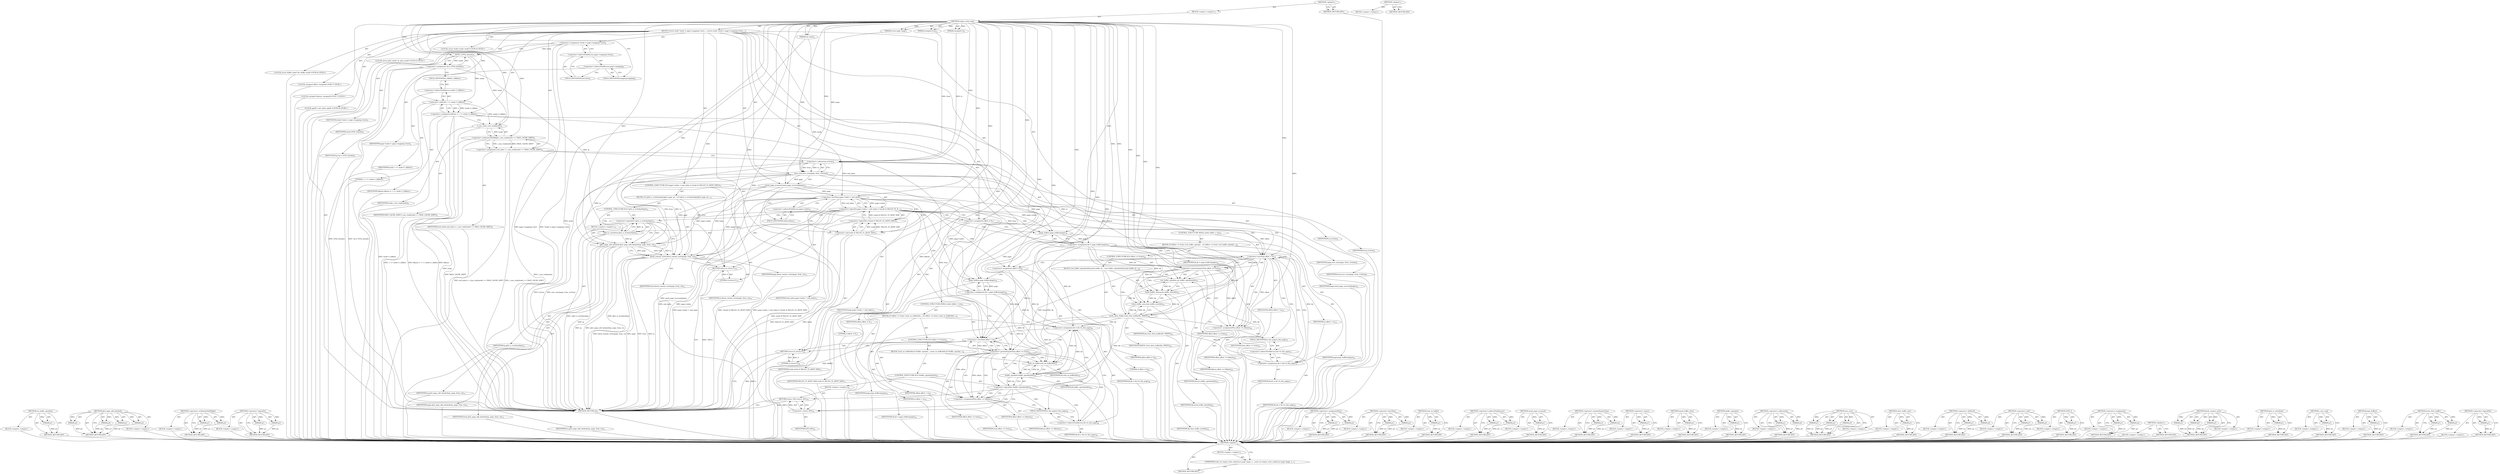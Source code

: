 digraph "&lt;global&gt;" {
vulnerable_268 [label=<(METHOD,set_buffer_uptodate)>];
vulnerable_269 [label=<(PARAM,p1)>];
vulnerable_270 [label=<(BLOCK,&lt;empty&gt;,&lt;empty&gt;)>];
vulnerable_271 [label=<(METHOD_RETURN,ANY)>];
vulnerable_246 [label=<(METHOD,gfs2_page_add_databufs)>];
vulnerable_247 [label=<(PARAM,p1)>];
vulnerable_248 [label=<(PARAM,p2)>];
vulnerable_249 [label=<(PARAM,p3)>];
vulnerable_250 [label=<(PARAM,p4)>];
vulnerable_251 [label=<(BLOCK,&lt;empty&gt;,&lt;empty&gt;)>];
vulnerable_252 [label=<(METHOD_RETURN,ANY)>];
vulnerable_199 [label=<(METHOD,&lt;operator&gt;.arithmeticShiftRight)>];
vulnerable_200 [label=<(PARAM,p1)>];
vulnerable_201 [label=<(PARAM,p2)>];
vulnerable_202 [label=<(BLOCK,&lt;empty&gt;,&lt;empty&gt;)>];
vulnerable_203 [label=<(METHOD_RETURN,ANY)>];
vulnerable_223 [label=<(METHOD,&lt;operator&gt;.logicalOr)>];
vulnerable_224 [label=<(PARAM,p1)>];
vulnerable_225 [label=<(PARAM,p2)>];
vulnerable_226 [label=<(BLOCK,&lt;empty&gt;,&lt;empty&gt;)>];
vulnerable_227 [label=<(METHOD_RETURN,ANY)>];
vulnerable_6 [label=<(METHOD,&lt;global&gt;)<SUB>1</SUB>>];
vulnerable_7 [label=<(BLOCK,&lt;empty&gt;,&lt;empty&gt;)<SUB>1</SUB>>];
vulnerable_8 [label=<(METHOD,empty_write_end)<SUB>1</SUB>>];
vulnerable_9 [label=<(PARAM,struct page *page)<SUB>1</SUB>>];
vulnerable_10 [label=<(PARAM,unsigned from)<SUB>1</SUB>>];
vulnerable_11 [label=<(PARAM,unsigned to)<SUB>2</SUB>>];
vulnerable_12 [label=<(PARAM,int mode)<SUB>2</SUB>>];
vulnerable_13 [label=<(BLOCK,{
	struct inode *inode = page-&gt;mapping-&gt;host;
	...,{
	struct inode *inode = page-&gt;mapping-&gt;host;
	...)<SUB>3</SUB>>];
vulnerable_14 [label="<(LOCAL,struct inode* inode: inode*)<SUB>4</SUB>>"];
vulnerable_15 [label=<(&lt;operator&gt;.assignment,*inode = page-&gt;mapping-&gt;host)<SUB>4</SUB>>];
vulnerable_16 [label=<(IDENTIFIER,inode,*inode = page-&gt;mapping-&gt;host)<SUB>4</SUB>>];
vulnerable_17 [label=<(&lt;operator&gt;.indirectFieldAccess,page-&gt;mapping-&gt;host)<SUB>4</SUB>>];
vulnerable_18 [label=<(&lt;operator&gt;.indirectFieldAccess,page-&gt;mapping)<SUB>4</SUB>>];
vulnerable_19 [label=<(IDENTIFIER,page,*inode = page-&gt;mapping-&gt;host)<SUB>4</SUB>>];
vulnerable_20 [label=<(FIELD_IDENTIFIER,mapping,mapping)<SUB>4</SUB>>];
vulnerable_21 [label=<(FIELD_IDENTIFIER,host,host)<SUB>4</SUB>>];
vulnerable_22 [label="<(LOCAL,struct gfs2_inode* ip: gfs2_inode*)<SUB>5</SUB>>"];
vulnerable_23 [label=<(&lt;operator&gt;.assignment,*ip = GFS2_I(inode))<SUB>5</SUB>>];
vulnerable_24 [label=<(IDENTIFIER,ip,*ip = GFS2_I(inode))<SUB>5</SUB>>];
vulnerable_25 [label=<(GFS2_I,GFS2_I(inode))<SUB>5</SUB>>];
vulnerable_26 [label=<(IDENTIFIER,inode,GFS2_I(inode))<SUB>5</SUB>>];
vulnerable_27 [label="<(LOCAL,struct buffer_head* bh: buffer_head*)<SUB>6</SUB>>"];
vulnerable_28 [label="<(LOCAL,unsigned offset: unsigned)<SUB>7</SUB>>"];
vulnerable_29 [label="<(LOCAL,unsigned blksize: unsigned)<SUB>7</SUB>>"];
vulnerable_30 [label=<(&lt;operator&gt;.assignment,blksize = 1 &lt;&lt; inode-&gt;i_blkbits)<SUB>7</SUB>>];
vulnerable_31 [label=<(IDENTIFIER,blksize,blksize = 1 &lt;&lt; inode-&gt;i_blkbits)<SUB>7</SUB>>];
vulnerable_32 [label=<(&lt;operator&gt;.shiftLeft,1 &lt;&lt; inode-&gt;i_blkbits)<SUB>7</SUB>>];
vulnerable_33 [label=<(LITERAL,1,1 &lt;&lt; inode-&gt;i_blkbits)<SUB>7</SUB>>];
vulnerable_34 [label=<(&lt;operator&gt;.indirectFieldAccess,inode-&gt;i_blkbits)<SUB>7</SUB>>];
vulnerable_35 [label=<(IDENTIFIER,inode,1 &lt;&lt; inode-&gt;i_blkbits)<SUB>7</SUB>>];
vulnerable_36 [label=<(FIELD_IDENTIFIER,i_blkbits,i_blkbits)<SUB>7</SUB>>];
vulnerable_37 [label="<(LOCAL,pgoff_t end_index: pgoff_t)<SUB>8</SUB>>"];
vulnerable_38 [label=<(&lt;operator&gt;.assignment,end_index = i_size_read(inode) &gt;&gt; PAGE_CACHE_SHIFT)<SUB>8</SUB>>];
vulnerable_39 [label=<(IDENTIFIER,end_index,end_index = i_size_read(inode) &gt;&gt; PAGE_CACHE_SHIFT)<SUB>8</SUB>>];
vulnerable_40 [label=<(&lt;operator&gt;.arithmeticShiftRight,i_size_read(inode) &gt;&gt; PAGE_CACHE_SHIFT)<SUB>8</SUB>>];
vulnerable_41 [label=<(i_size_read,i_size_read(inode))<SUB>8</SUB>>];
vulnerable_42 [label=<(IDENTIFIER,inode,i_size_read(inode))<SUB>8</SUB>>];
vulnerable_43 [label=<(IDENTIFIER,PAGE_CACHE_SHIFT,i_size_read(inode) &gt;&gt; PAGE_CACHE_SHIFT)<SUB>8</SUB>>];
vulnerable_44 [label=<(zero_user,zero_user(page, from, to-from))<SUB>9</SUB>>];
vulnerable_45 [label=<(IDENTIFIER,page,zero_user(page, from, to-from))<SUB>9</SUB>>];
vulnerable_46 [label=<(IDENTIFIER,from,zero_user(page, from, to-from))<SUB>9</SUB>>];
vulnerable_47 [label=<(&lt;operator&gt;.subtraction,to-from)<SUB>9</SUB>>];
vulnerable_48 [label=<(IDENTIFIER,to,to-from)<SUB>9</SUB>>];
vulnerable_49 [label=<(IDENTIFIER,from,to-from)<SUB>9</SUB>>];
vulnerable_50 [label=<(mark_page_accessed,mark_page_accessed(page))<SUB>10</SUB>>];
vulnerable_51 [label=<(IDENTIFIER,page,mark_page_accessed(page))<SUB>10</SUB>>];
vulnerable_52 [label=<(CONTROL_STRUCTURE,IF,if (page-&gt;index &lt; end_index || !(mode &amp; FALLOC_FL_KEEP_SIZE)))<SUB>11</SUB>>];
vulnerable_53 [label=<(&lt;operator&gt;.logicalOr,page-&gt;index &lt; end_index || !(mode &amp; FALLOC_FL_K...)<SUB>11</SUB>>];
vulnerable_54 [label=<(&lt;operator&gt;.lessThan,page-&gt;index &lt; end_index)<SUB>11</SUB>>];
vulnerable_55 [label=<(&lt;operator&gt;.indirectFieldAccess,page-&gt;index)<SUB>11</SUB>>];
vulnerable_56 [label=<(IDENTIFIER,page,page-&gt;index &lt; end_index)<SUB>11</SUB>>];
vulnerable_57 [label=<(FIELD_IDENTIFIER,index,index)<SUB>11</SUB>>];
vulnerable_58 [label=<(IDENTIFIER,end_index,page-&gt;index &lt; end_index)<SUB>11</SUB>>];
vulnerable_59 [label=<(&lt;operator&gt;.logicalNot,!(mode &amp; FALLOC_FL_KEEP_SIZE))<SUB>11</SUB>>];
vulnerable_60 [label=<(&lt;operator&gt;.and,mode &amp; FALLOC_FL_KEEP_SIZE)<SUB>11</SUB>>];
vulnerable_61 [label=<(IDENTIFIER,mode,mode &amp; FALLOC_FL_KEEP_SIZE)<SUB>11</SUB>>];
vulnerable_62 [label=<(IDENTIFIER,FALLOC_FL_KEEP_SIZE,mode &amp; FALLOC_FL_KEEP_SIZE)<SUB>11</SUB>>];
vulnerable_63 [label=<(BLOCK,{
		if (!gfs2_is_writeback(ip))
			gfs2_page_ad...,{
		if (!gfs2_is_writeback(ip))
			gfs2_page_ad...)<SUB>11</SUB>>];
vulnerable_64 [label=<(CONTROL_STRUCTURE,IF,if (!gfs2_is_writeback(ip)))<SUB>12</SUB>>];
vulnerable_65 [label=<(&lt;operator&gt;.logicalNot,!gfs2_is_writeback(ip))<SUB>12</SUB>>];
vulnerable_66 [label=<(gfs2_is_writeback,gfs2_is_writeback(ip))<SUB>12</SUB>>];
vulnerable_67 [label=<(IDENTIFIER,ip,gfs2_is_writeback(ip))<SUB>12</SUB>>];
vulnerable_68 [label=<(BLOCK,&lt;empty&gt;,&lt;empty&gt;)<SUB>13</SUB>>];
vulnerable_69 [label=<(gfs2_page_add_databufs,gfs2_page_add_databufs(ip, page, from, to))<SUB>13</SUB>>];
vulnerable_70 [label=<(IDENTIFIER,ip,gfs2_page_add_databufs(ip, page, from, to))<SUB>13</SUB>>];
vulnerable_71 [label=<(IDENTIFIER,page,gfs2_page_add_databufs(ip, page, from, to))<SUB>13</SUB>>];
vulnerable_72 [label=<(IDENTIFIER,from,gfs2_page_add_databufs(ip, page, from, to))<SUB>13</SUB>>];
vulnerable_73 [label=<(IDENTIFIER,to,gfs2_page_add_databufs(ip, page, from, to))<SUB>13</SUB>>];
vulnerable_74 [label=<(block_commit_write,block_commit_write(page, from, to))<SUB>14</SUB>>];
vulnerable_75 [label=<(IDENTIFIER,page,block_commit_write(page, from, to))<SUB>14</SUB>>];
vulnerable_76 [label=<(IDENTIFIER,from,block_commit_write(page, from, to))<SUB>14</SUB>>];
vulnerable_77 [label=<(IDENTIFIER,to,block_commit_write(page, from, to))<SUB>14</SUB>>];
vulnerable_78 [label=<(RETURN,return 0;,return 0;)<SUB>15</SUB>>];
vulnerable_79 [label=<(LITERAL,0,return 0;)<SUB>15</SUB>>];
vulnerable_80 [label=<(&lt;operator&gt;.assignment,offset = 0)<SUB>17</SUB>>];
vulnerable_81 [label=<(IDENTIFIER,offset,offset = 0)<SUB>17</SUB>>];
vulnerable_82 [label=<(LITERAL,0,offset = 0)<SUB>17</SUB>>];
vulnerable_83 [label=<(&lt;operator&gt;.assignment,bh = page_buffers(page))<SUB>18</SUB>>];
vulnerable_84 [label=<(IDENTIFIER,bh,bh = page_buffers(page))<SUB>18</SUB>>];
vulnerable_85 [label=<(page_buffers,page_buffers(page))<SUB>18</SUB>>];
vulnerable_86 [label=<(IDENTIFIER,page,page_buffers(page))<SUB>18</SUB>>];
vulnerable_87 [label=<(CONTROL_STRUCTURE,WHILE,while (offset &lt; to))<SUB>19</SUB>>];
vulnerable_88 [label=<(&lt;operator&gt;.lessThan,offset &lt; to)<SUB>19</SUB>>];
vulnerable_89 [label=<(IDENTIFIER,offset,offset &lt; to)<SUB>19</SUB>>];
vulnerable_90 [label=<(IDENTIFIER,to,offset &lt; to)<SUB>19</SUB>>];
vulnerable_91 [label=<(BLOCK,{
		if (offset &gt;= from) {
			set_buffer_uptodat...,{
		if (offset &gt;= from) {
			set_buffer_uptodat...)<SUB>19</SUB>>];
vulnerable_92 [label=<(CONTROL_STRUCTURE,IF,if (offset &gt;= from))<SUB>20</SUB>>];
vulnerable_93 [label=<(&lt;operator&gt;.greaterEqualsThan,offset &gt;= from)<SUB>20</SUB>>];
vulnerable_94 [label=<(IDENTIFIER,offset,offset &gt;= from)<SUB>20</SUB>>];
vulnerable_95 [label=<(IDENTIFIER,from,offset &gt;= from)<SUB>20</SUB>>];
vulnerable_96 [label=<(BLOCK,{
			set_buffer_uptodate(bh);
			mark_buffer_di...,{
			set_buffer_uptodate(bh);
			mark_buffer_di...)<SUB>20</SUB>>];
vulnerable_97 [label=<(set_buffer_uptodate,set_buffer_uptodate(bh))<SUB>21</SUB>>];
vulnerable_98 [label=<(IDENTIFIER,bh,set_buffer_uptodate(bh))<SUB>21</SUB>>];
vulnerable_99 [label=<(mark_buffer_dirty,mark_buffer_dirty(bh))<SUB>22</SUB>>];
vulnerable_100 [label=<(IDENTIFIER,bh,mark_buffer_dirty(bh))<SUB>22</SUB>>];
vulnerable_101 [label=<(clear_buffer_new,clear_buffer_new(bh))<SUB>23</SUB>>];
vulnerable_102 [label=<(IDENTIFIER,bh,clear_buffer_new(bh))<SUB>23</SUB>>];
vulnerable_103 [label=<(write_dirty_buffer,write_dirty_buffer(bh, WRITE))<SUB>24</SUB>>];
vulnerable_104 [label=<(IDENTIFIER,bh,write_dirty_buffer(bh, WRITE))<SUB>24</SUB>>];
vulnerable_105 [label=<(IDENTIFIER,WRITE,write_dirty_buffer(bh, WRITE))<SUB>24</SUB>>];
vulnerable_106 [label=<(&lt;operator&gt;.assignmentPlus,offset += blksize)<SUB>26</SUB>>];
vulnerable_107 [label=<(IDENTIFIER,offset,offset += blksize)<SUB>26</SUB>>];
vulnerable_108 [label=<(IDENTIFIER,blksize,offset += blksize)<SUB>26</SUB>>];
vulnerable_109 [label=<(&lt;operator&gt;.assignment,bh = bh-&gt;b_this_page)<SUB>27</SUB>>];
vulnerable_110 [label=<(IDENTIFIER,bh,bh = bh-&gt;b_this_page)<SUB>27</SUB>>];
vulnerable_111 [label=<(&lt;operator&gt;.indirectFieldAccess,bh-&gt;b_this_page)<SUB>27</SUB>>];
vulnerable_112 [label=<(IDENTIFIER,bh,bh = bh-&gt;b_this_page)<SUB>27</SUB>>];
vulnerable_113 [label=<(FIELD_IDENTIFIER,b_this_page,b_this_page)<SUB>27</SUB>>];
vulnerable_114 [label=<(&lt;operator&gt;.assignment,offset = 0)<SUB>29</SUB>>];
vulnerable_115 [label=<(IDENTIFIER,offset,offset = 0)<SUB>29</SUB>>];
vulnerable_116 [label=<(LITERAL,0,offset = 0)<SUB>29</SUB>>];
vulnerable_117 [label=<(&lt;operator&gt;.assignment,bh = page_buffers(page))<SUB>30</SUB>>];
vulnerable_118 [label=<(IDENTIFIER,bh,bh = page_buffers(page))<SUB>30</SUB>>];
vulnerable_119 [label=<(page_buffers,page_buffers(page))<SUB>30</SUB>>];
vulnerable_120 [label=<(IDENTIFIER,page,page_buffers(page))<SUB>30</SUB>>];
vulnerable_121 [label=<(CONTROL_STRUCTURE,WHILE,while (offset &lt; to))<SUB>31</SUB>>];
vulnerable_122 [label=<(&lt;operator&gt;.lessThan,offset &lt; to)<SUB>31</SUB>>];
vulnerable_123 [label=<(IDENTIFIER,offset,offset &lt; to)<SUB>31</SUB>>];
vulnerable_124 [label=<(IDENTIFIER,to,offset &lt; to)<SUB>31</SUB>>];
vulnerable_125 [label=<(BLOCK,{
		if (offset &gt;= from) {
			wait_on_buffer(bh)...,{
		if (offset &gt;= from) {
			wait_on_buffer(bh)...)<SUB>31</SUB>>];
vulnerable_126 [label=<(CONTROL_STRUCTURE,IF,if (offset &gt;= from))<SUB>32</SUB>>];
vulnerable_127 [label=<(&lt;operator&gt;.greaterEqualsThan,offset &gt;= from)<SUB>32</SUB>>];
vulnerable_128 [label=<(IDENTIFIER,offset,offset &gt;= from)<SUB>32</SUB>>];
vulnerable_129 [label=<(IDENTIFIER,from,offset &gt;= from)<SUB>32</SUB>>];
vulnerable_130 [label=<(BLOCK,{
			wait_on_buffer(bh);
			if (!buffer_uptodat...,{
			wait_on_buffer(bh);
			if (!buffer_uptodat...)<SUB>32</SUB>>];
vulnerable_131 [label=<(wait_on_buffer,wait_on_buffer(bh))<SUB>33</SUB>>];
vulnerable_132 [label=<(IDENTIFIER,bh,wait_on_buffer(bh))<SUB>33</SUB>>];
vulnerable_133 [label=<(CONTROL_STRUCTURE,IF,if (!buffer_uptodate(bh)))<SUB>34</SUB>>];
vulnerable_134 [label=<(&lt;operator&gt;.logicalNot,!buffer_uptodate(bh))<SUB>34</SUB>>];
vulnerable_135 [label=<(buffer_uptodate,buffer_uptodate(bh))<SUB>34</SUB>>];
vulnerable_136 [label=<(IDENTIFIER,bh,buffer_uptodate(bh))<SUB>34</SUB>>];
vulnerable_137 [label=<(BLOCK,&lt;empty&gt;,&lt;empty&gt;)<SUB>35</SUB>>];
vulnerable_138 [label=<(RETURN,return -EIO;,return -EIO;)<SUB>35</SUB>>];
vulnerable_139 [label=<(&lt;operator&gt;.minus,-EIO)<SUB>35</SUB>>];
vulnerable_140 [label=<(IDENTIFIER,EIO,-EIO)<SUB>35</SUB>>];
vulnerable_141 [label=<(&lt;operator&gt;.assignmentPlus,offset += blksize)<SUB>37</SUB>>];
vulnerable_142 [label=<(IDENTIFIER,offset,offset += blksize)<SUB>37</SUB>>];
vulnerable_143 [label=<(IDENTIFIER,blksize,offset += blksize)<SUB>37</SUB>>];
vulnerable_144 [label=<(&lt;operator&gt;.assignment,bh = bh-&gt;b_this_page)<SUB>38</SUB>>];
vulnerable_145 [label=<(IDENTIFIER,bh,bh = bh-&gt;b_this_page)<SUB>38</SUB>>];
vulnerable_146 [label=<(&lt;operator&gt;.indirectFieldAccess,bh-&gt;b_this_page)<SUB>38</SUB>>];
vulnerable_147 [label=<(IDENTIFIER,bh,bh = bh-&gt;b_this_page)<SUB>38</SUB>>];
vulnerable_148 [label=<(FIELD_IDENTIFIER,b_this_page,b_this_page)<SUB>38</SUB>>];
vulnerable_149 [label=<(RETURN,return 0;,return 0;)<SUB>40</SUB>>];
vulnerable_150 [label=<(LITERAL,0,return 0;)<SUB>40</SUB>>];
vulnerable_151 [label=<(METHOD_RETURN,int)<SUB>1</SUB>>];
vulnerable_153 [label=<(METHOD_RETURN,ANY)<SUB>1</SUB>>];
vulnerable_285 [label=<(METHOD,&lt;operator&gt;.assignmentPlus)>];
vulnerable_286 [label=<(PARAM,p1)>];
vulnerable_287 [label=<(PARAM,p2)>];
vulnerable_288 [label=<(BLOCK,&lt;empty&gt;,&lt;empty&gt;)>];
vulnerable_289 [label=<(METHOD_RETURN,ANY)>];
vulnerable_228 [label=<(METHOD,&lt;operator&gt;.lessThan)>];
vulnerable_229 [label=<(PARAM,p1)>];
vulnerable_230 [label=<(PARAM,p2)>];
vulnerable_231 [label=<(BLOCK,&lt;empty&gt;,&lt;empty&gt;)>];
vulnerable_232 [label=<(METHOD_RETURN,ANY)>];
vulnerable_290 [label=<(METHOD,wait_on_buffer)>];
vulnerable_291 [label=<(PARAM,p1)>];
vulnerable_292 [label=<(BLOCK,&lt;empty&gt;,&lt;empty&gt;)>];
vulnerable_293 [label=<(METHOD_RETURN,ANY)>];
vulnerable_185 [label=<(METHOD,&lt;operator&gt;.indirectFieldAccess)>];
vulnerable_186 [label=<(PARAM,p1)>];
vulnerable_187 [label=<(PARAM,p2)>];
vulnerable_188 [label=<(BLOCK,&lt;empty&gt;,&lt;empty&gt;)>];
vulnerable_189 [label=<(METHOD_RETURN,ANY)>];
vulnerable_219 [label=<(METHOD,mark_page_accessed)>];
vulnerable_220 [label=<(PARAM,p1)>];
vulnerable_221 [label=<(BLOCK,&lt;empty&gt;,&lt;empty&gt;)>];
vulnerable_222 [label=<(METHOD_RETURN,ANY)>];
vulnerable_263 [label=<(METHOD,&lt;operator&gt;.greaterEqualsThan)>];
vulnerable_264 [label=<(PARAM,p1)>];
vulnerable_265 [label=<(PARAM,p2)>];
vulnerable_266 [label=<(BLOCK,&lt;empty&gt;,&lt;empty&gt;)>];
vulnerable_267 [label=<(METHOD_RETURN,ANY)>];
vulnerable_298 [label=<(METHOD,&lt;operator&gt;.minus)>];
vulnerable_299 [label=<(PARAM,p1)>];
vulnerable_300 [label=<(BLOCK,&lt;empty&gt;,&lt;empty&gt;)>];
vulnerable_301 [label=<(METHOD_RETURN,ANY)>];
vulnerable_272 [label=<(METHOD,mark_buffer_dirty)>];
vulnerable_273 [label=<(PARAM,p1)>];
vulnerable_274 [label=<(BLOCK,&lt;empty&gt;,&lt;empty&gt;)>];
vulnerable_275 [label=<(METHOD_RETURN,ANY)>];
vulnerable_294 [label=<(METHOD,buffer_uptodate)>];
vulnerable_295 [label=<(PARAM,p1)>];
vulnerable_296 [label=<(BLOCK,&lt;empty&gt;,&lt;empty&gt;)>];
vulnerable_297 [label=<(METHOD_RETURN,ANY)>];
vulnerable_214 [label=<(METHOD,&lt;operator&gt;.subtraction)>];
vulnerable_215 [label=<(PARAM,p1)>];
vulnerable_216 [label=<(PARAM,p2)>];
vulnerable_217 [label=<(BLOCK,&lt;empty&gt;,&lt;empty&gt;)>];
vulnerable_218 [label=<(METHOD_RETURN,ANY)>];
vulnerable_208 [label=<(METHOD,zero_user)>];
vulnerable_209 [label=<(PARAM,p1)>];
vulnerable_210 [label=<(PARAM,p2)>];
vulnerable_211 [label=<(PARAM,p3)>];
vulnerable_212 [label=<(BLOCK,&lt;empty&gt;,&lt;empty&gt;)>];
vulnerable_213 [label=<(METHOD_RETURN,ANY)>];
vulnerable_276 [label=<(METHOD,clear_buffer_new)>];
vulnerable_277 [label=<(PARAM,p1)>];
vulnerable_278 [label=<(BLOCK,&lt;empty&gt;,&lt;empty&gt;)>];
vulnerable_279 [label=<(METHOD_RETURN,ANY)>];
vulnerable_194 [label=<(METHOD,&lt;operator&gt;.shiftLeft)>];
vulnerable_195 [label=<(PARAM,p1)>];
vulnerable_196 [label=<(PARAM,p2)>];
vulnerable_197 [label=<(BLOCK,&lt;empty&gt;,&lt;empty&gt;)>];
vulnerable_198 [label=<(METHOD_RETURN,ANY)>];
vulnerable_237 [label=<(METHOD,&lt;operator&gt;.and)>];
vulnerable_238 [label=<(PARAM,p1)>];
vulnerable_239 [label=<(PARAM,p2)>];
vulnerable_240 [label=<(BLOCK,&lt;empty&gt;,&lt;empty&gt;)>];
vulnerable_241 [label=<(METHOD_RETURN,ANY)>];
vulnerable_190 [label=<(METHOD,GFS2_I)>];
vulnerable_191 [label=<(PARAM,p1)>];
vulnerable_192 [label=<(BLOCK,&lt;empty&gt;,&lt;empty&gt;)>];
vulnerable_193 [label=<(METHOD_RETURN,ANY)>];
vulnerable_180 [label=<(METHOD,&lt;operator&gt;.assignment)>];
vulnerable_181 [label=<(PARAM,p1)>];
vulnerable_182 [label=<(PARAM,p2)>];
vulnerable_183 [label=<(BLOCK,&lt;empty&gt;,&lt;empty&gt;)>];
vulnerable_184 [label=<(METHOD_RETURN,ANY)>];
vulnerable_174 [label=<(METHOD,&lt;global&gt;)<SUB>1</SUB>>];
vulnerable_175 [label=<(BLOCK,&lt;empty&gt;,&lt;empty&gt;)>];
vulnerable_176 [label=<(METHOD_RETURN,ANY)>];
vulnerable_253 [label=<(METHOD,block_commit_write)>];
vulnerable_254 [label=<(PARAM,p1)>];
vulnerable_255 [label=<(PARAM,p2)>];
vulnerable_256 [label=<(PARAM,p3)>];
vulnerable_257 [label=<(BLOCK,&lt;empty&gt;,&lt;empty&gt;)>];
vulnerable_258 [label=<(METHOD_RETURN,ANY)>];
vulnerable_242 [label=<(METHOD,gfs2_is_writeback)>];
vulnerable_243 [label=<(PARAM,p1)>];
vulnerable_244 [label=<(BLOCK,&lt;empty&gt;,&lt;empty&gt;)>];
vulnerable_245 [label=<(METHOD_RETURN,ANY)>];
vulnerable_204 [label=<(METHOD,i_size_read)>];
vulnerable_205 [label=<(PARAM,p1)>];
vulnerable_206 [label=<(BLOCK,&lt;empty&gt;,&lt;empty&gt;)>];
vulnerable_207 [label=<(METHOD_RETURN,ANY)>];
vulnerable_259 [label=<(METHOD,page_buffers)>];
vulnerable_260 [label=<(PARAM,p1)>];
vulnerable_261 [label=<(BLOCK,&lt;empty&gt;,&lt;empty&gt;)>];
vulnerable_262 [label=<(METHOD_RETURN,ANY)>];
vulnerable_280 [label=<(METHOD,write_dirty_buffer)>];
vulnerable_281 [label=<(PARAM,p1)>];
vulnerable_282 [label=<(PARAM,p2)>];
vulnerable_283 [label=<(BLOCK,&lt;empty&gt;,&lt;empty&gt;)>];
vulnerable_284 [label=<(METHOD_RETURN,ANY)>];
vulnerable_233 [label=<(METHOD,&lt;operator&gt;.logicalNot)>];
vulnerable_234 [label=<(PARAM,p1)>];
vulnerable_235 [label=<(BLOCK,&lt;empty&gt;,&lt;empty&gt;)>];
vulnerable_236 [label=<(METHOD_RETURN,ANY)>];
fixed_6 [label=<(METHOD,&lt;global&gt;)<SUB>1</SUB>>];
fixed_7 [label=<(BLOCK,&lt;empty&gt;,&lt;empty&gt;)<SUB>1</SUB>>];
fixed_8 [label=<(UNKNOWN,static int empty_write_end(struct page *page, u...,static int empty_write_end(struct page *page, u...)<SUB>1</SUB>>];
fixed_9 [label=<(METHOD_RETURN,ANY)<SUB>1</SUB>>];
fixed_14 [label=<(METHOD,&lt;global&gt;)<SUB>1</SUB>>];
fixed_15 [label=<(BLOCK,&lt;empty&gt;,&lt;empty&gt;)>];
fixed_16 [label=<(METHOD_RETURN,ANY)>];
vulnerable_268 -> vulnerable_269  [key=0, label="AST: "];
vulnerable_268 -> vulnerable_269  [key=1, label="DDG: "];
vulnerable_268 -> vulnerable_270  [key=0, label="AST: "];
vulnerable_268 -> vulnerable_271  [key=0, label="AST: "];
vulnerable_268 -> vulnerable_271  [key=1, label="CFG: "];
vulnerable_269 -> vulnerable_271  [key=0, label="DDG: p1"];
vulnerable_270 -> fixed_6  [key=0];
vulnerable_271 -> fixed_6  [key=0];
vulnerable_246 -> vulnerable_247  [key=0, label="AST: "];
vulnerable_246 -> vulnerable_247  [key=1, label="DDG: "];
vulnerable_246 -> vulnerable_251  [key=0, label="AST: "];
vulnerable_246 -> vulnerable_248  [key=0, label="AST: "];
vulnerable_246 -> vulnerable_248  [key=1, label="DDG: "];
vulnerable_246 -> vulnerable_252  [key=0, label="AST: "];
vulnerable_246 -> vulnerable_252  [key=1, label="CFG: "];
vulnerable_246 -> vulnerable_249  [key=0, label="AST: "];
vulnerable_246 -> vulnerable_249  [key=1, label="DDG: "];
vulnerable_246 -> vulnerable_250  [key=0, label="AST: "];
vulnerable_246 -> vulnerable_250  [key=1, label="DDG: "];
vulnerable_247 -> vulnerable_252  [key=0, label="DDG: p1"];
vulnerable_248 -> vulnerable_252  [key=0, label="DDG: p2"];
vulnerable_249 -> vulnerable_252  [key=0, label="DDG: p3"];
vulnerable_250 -> vulnerable_252  [key=0, label="DDG: p4"];
vulnerable_251 -> fixed_6  [key=0];
vulnerable_252 -> fixed_6  [key=0];
vulnerable_199 -> vulnerable_200  [key=0, label="AST: "];
vulnerable_199 -> vulnerable_200  [key=1, label="DDG: "];
vulnerable_199 -> vulnerable_202  [key=0, label="AST: "];
vulnerable_199 -> vulnerable_201  [key=0, label="AST: "];
vulnerable_199 -> vulnerable_201  [key=1, label="DDG: "];
vulnerable_199 -> vulnerable_203  [key=0, label="AST: "];
vulnerable_199 -> vulnerable_203  [key=1, label="CFG: "];
vulnerable_200 -> vulnerable_203  [key=0, label="DDG: p1"];
vulnerable_201 -> vulnerable_203  [key=0, label="DDG: p2"];
vulnerable_202 -> fixed_6  [key=0];
vulnerable_203 -> fixed_6  [key=0];
vulnerable_223 -> vulnerable_224  [key=0, label="AST: "];
vulnerable_223 -> vulnerable_224  [key=1, label="DDG: "];
vulnerable_223 -> vulnerable_226  [key=0, label="AST: "];
vulnerable_223 -> vulnerable_225  [key=0, label="AST: "];
vulnerable_223 -> vulnerable_225  [key=1, label="DDG: "];
vulnerable_223 -> vulnerable_227  [key=0, label="AST: "];
vulnerable_223 -> vulnerable_227  [key=1, label="CFG: "];
vulnerable_224 -> vulnerable_227  [key=0, label="DDG: p1"];
vulnerable_225 -> vulnerable_227  [key=0, label="DDG: p2"];
vulnerable_226 -> fixed_6  [key=0];
vulnerable_227 -> fixed_6  [key=0];
vulnerable_6 -> vulnerable_7  [key=0, label="AST: "];
vulnerable_6 -> vulnerable_153  [key=0, label="AST: "];
vulnerable_6 -> vulnerable_153  [key=1, label="CFG: "];
vulnerable_7 -> vulnerable_8  [key=0, label="AST: "];
vulnerable_8 -> vulnerable_9  [key=0, label="AST: "];
vulnerable_8 -> vulnerable_9  [key=1, label="DDG: "];
vulnerable_8 -> vulnerable_10  [key=0, label="AST: "];
vulnerable_8 -> vulnerable_10  [key=1, label="DDG: "];
vulnerable_8 -> vulnerable_11  [key=0, label="AST: "];
vulnerable_8 -> vulnerable_11  [key=1, label="DDG: "];
vulnerable_8 -> vulnerable_12  [key=0, label="AST: "];
vulnerable_8 -> vulnerable_12  [key=1, label="DDG: "];
vulnerable_8 -> vulnerable_13  [key=0, label="AST: "];
vulnerable_8 -> vulnerable_151  [key=0, label="AST: "];
vulnerable_8 -> vulnerable_20  [key=0, label="CFG: "];
vulnerable_8 -> vulnerable_80  [key=0, label="DDG: "];
vulnerable_8 -> vulnerable_114  [key=0, label="DDG: "];
vulnerable_8 -> vulnerable_149  [key=0, label="DDG: "];
vulnerable_8 -> vulnerable_44  [key=0, label="DDG: "];
vulnerable_8 -> vulnerable_50  [key=0, label="DDG: "];
vulnerable_8 -> vulnerable_150  [key=0, label="DDG: "];
vulnerable_8 -> vulnerable_25  [key=0, label="DDG: "];
vulnerable_8 -> vulnerable_32  [key=0, label="DDG: "];
vulnerable_8 -> vulnerable_40  [key=0, label="DDG: "];
vulnerable_8 -> vulnerable_47  [key=0, label="DDG: "];
vulnerable_8 -> vulnerable_78  [key=0, label="DDG: "];
vulnerable_8 -> vulnerable_85  [key=0, label="DDG: "];
vulnerable_8 -> vulnerable_88  [key=0, label="DDG: "];
vulnerable_8 -> vulnerable_106  [key=0, label="DDG: "];
vulnerable_8 -> vulnerable_119  [key=0, label="DDG: "];
vulnerable_8 -> vulnerable_122  [key=0, label="DDG: "];
vulnerable_8 -> vulnerable_141  [key=0, label="DDG: "];
vulnerable_8 -> vulnerable_41  [key=0, label="DDG: "];
vulnerable_8 -> vulnerable_54  [key=0, label="DDG: "];
vulnerable_8 -> vulnerable_74  [key=0, label="DDG: "];
vulnerable_8 -> vulnerable_79  [key=0, label="DDG: "];
vulnerable_8 -> vulnerable_60  [key=0, label="DDG: "];
vulnerable_8 -> vulnerable_93  [key=0, label="DDG: "];
vulnerable_8 -> vulnerable_127  [key=0, label="DDG: "];
vulnerable_8 -> vulnerable_66  [key=0, label="DDG: "];
vulnerable_8 -> vulnerable_69  [key=0, label="DDG: "];
vulnerable_8 -> vulnerable_97  [key=0, label="DDG: "];
vulnerable_8 -> vulnerable_99  [key=0, label="DDG: "];
vulnerable_8 -> vulnerable_101  [key=0, label="DDG: "];
vulnerable_8 -> vulnerable_103  [key=0, label="DDG: "];
vulnerable_8 -> vulnerable_131  [key=0, label="DDG: "];
vulnerable_8 -> vulnerable_135  [key=0, label="DDG: "];
vulnerable_8 -> vulnerable_139  [key=0, label="DDG: "];
vulnerable_9 -> vulnerable_44  [key=0, label="DDG: page"];
vulnerable_10 -> vulnerable_47  [key=0, label="DDG: from"];
vulnerable_11 -> vulnerable_47  [key=0, label="DDG: to"];
vulnerable_12 -> vulnerable_151  [key=0, label="DDG: mode"];
vulnerable_12 -> vulnerable_60  [key=0, label="DDG: mode"];
vulnerable_13 -> vulnerable_14  [key=0, label="AST: "];
vulnerable_13 -> vulnerable_15  [key=0, label="AST: "];
vulnerable_13 -> vulnerable_22  [key=0, label="AST: "];
vulnerable_13 -> vulnerable_23  [key=0, label="AST: "];
vulnerable_13 -> vulnerable_27  [key=0, label="AST: "];
vulnerable_13 -> vulnerable_28  [key=0, label="AST: "];
vulnerable_13 -> vulnerable_29  [key=0, label="AST: "];
vulnerable_13 -> vulnerable_30  [key=0, label="AST: "];
vulnerable_13 -> vulnerable_37  [key=0, label="AST: "];
vulnerable_13 -> vulnerable_38  [key=0, label="AST: "];
vulnerable_13 -> vulnerable_44  [key=0, label="AST: "];
vulnerable_13 -> vulnerable_50  [key=0, label="AST: "];
vulnerable_13 -> vulnerable_52  [key=0, label="AST: "];
vulnerable_13 -> vulnerable_80  [key=0, label="AST: "];
vulnerable_13 -> vulnerable_83  [key=0, label="AST: "];
vulnerable_13 -> vulnerable_87  [key=0, label="AST: "];
vulnerable_13 -> vulnerable_114  [key=0, label="AST: "];
vulnerable_13 -> vulnerable_117  [key=0, label="AST: "];
vulnerable_13 -> vulnerable_121  [key=0, label="AST: "];
vulnerable_13 -> vulnerable_149  [key=0, label="AST: "];
vulnerable_14 -> fixed_6  [key=0];
vulnerable_15 -> vulnerable_16  [key=0, label="AST: "];
vulnerable_15 -> vulnerable_17  [key=0, label="AST: "];
vulnerable_15 -> vulnerable_25  [key=0, label="CFG: "];
vulnerable_15 -> vulnerable_25  [key=1, label="DDG: inode"];
vulnerable_15 -> vulnerable_151  [key=0, label="DDG: page-&gt;mapping-&gt;host"];
vulnerable_15 -> vulnerable_151  [key=1, label="DDG: *inode = page-&gt;mapping-&gt;host"];
vulnerable_16 -> fixed_6  [key=0];
vulnerable_17 -> vulnerable_18  [key=0, label="AST: "];
vulnerable_17 -> vulnerable_21  [key=0, label="AST: "];
vulnerable_17 -> vulnerable_15  [key=0, label="CFG: "];
vulnerable_18 -> vulnerable_19  [key=0, label="AST: "];
vulnerable_18 -> vulnerable_20  [key=0, label="AST: "];
vulnerable_18 -> vulnerable_21  [key=0, label="CFG: "];
vulnerable_19 -> fixed_6  [key=0];
vulnerable_20 -> vulnerable_18  [key=0, label="CFG: "];
vulnerable_21 -> vulnerable_17  [key=0, label="CFG: "];
vulnerable_22 -> fixed_6  [key=0];
vulnerable_23 -> vulnerable_24  [key=0, label="AST: "];
vulnerable_23 -> vulnerable_25  [key=0, label="AST: "];
vulnerable_23 -> vulnerable_36  [key=0, label="CFG: "];
vulnerable_23 -> vulnerable_151  [key=0, label="DDG: GFS2_I(inode)"];
vulnerable_23 -> vulnerable_151  [key=1, label="DDG: *ip = GFS2_I(inode)"];
vulnerable_23 -> vulnerable_66  [key=0, label="DDG: ip"];
vulnerable_24 -> fixed_6  [key=0];
vulnerable_25 -> vulnerable_26  [key=0, label="AST: "];
vulnerable_25 -> vulnerable_23  [key=0, label="CFG: "];
vulnerable_25 -> vulnerable_23  [key=1, label="DDG: inode"];
vulnerable_25 -> vulnerable_32  [key=0, label="DDG: inode"];
vulnerable_25 -> vulnerable_41  [key=0, label="DDG: inode"];
vulnerable_26 -> fixed_6  [key=0];
vulnerable_27 -> fixed_6  [key=0];
vulnerable_28 -> fixed_6  [key=0];
vulnerable_29 -> fixed_6  [key=0];
vulnerable_30 -> vulnerable_31  [key=0, label="AST: "];
vulnerable_30 -> vulnerable_32  [key=0, label="AST: "];
vulnerable_30 -> vulnerable_41  [key=0, label="CFG: "];
vulnerable_30 -> vulnerable_151  [key=0, label="DDG: blksize"];
vulnerable_30 -> vulnerable_151  [key=1, label="DDG: 1 &lt;&lt; inode-&gt;i_blkbits"];
vulnerable_30 -> vulnerable_151  [key=2, label="DDG: blksize = 1 &lt;&lt; inode-&gt;i_blkbits"];
vulnerable_30 -> vulnerable_106  [key=0, label="DDG: blksize"];
vulnerable_30 -> vulnerable_141  [key=0, label="DDG: blksize"];
vulnerable_31 -> fixed_6  [key=0];
vulnerable_32 -> vulnerable_33  [key=0, label="AST: "];
vulnerable_32 -> vulnerable_34  [key=0, label="AST: "];
vulnerable_32 -> vulnerable_30  [key=0, label="CFG: "];
vulnerable_32 -> vulnerable_30  [key=1, label="DDG: 1"];
vulnerable_32 -> vulnerable_30  [key=2, label="DDG: inode-&gt;i_blkbits"];
vulnerable_32 -> vulnerable_151  [key=0, label="DDG: inode-&gt;i_blkbits"];
vulnerable_32 -> vulnerable_41  [key=0, label="DDG: inode-&gt;i_blkbits"];
vulnerable_33 -> fixed_6  [key=0];
vulnerable_34 -> vulnerable_35  [key=0, label="AST: "];
vulnerable_34 -> vulnerable_36  [key=0, label="AST: "];
vulnerable_34 -> vulnerable_32  [key=0, label="CFG: "];
vulnerable_35 -> fixed_6  [key=0];
vulnerable_36 -> vulnerable_34  [key=0, label="CFG: "];
vulnerable_37 -> fixed_6  [key=0];
vulnerable_38 -> vulnerable_39  [key=0, label="AST: "];
vulnerable_38 -> vulnerable_40  [key=0, label="AST: "];
vulnerable_38 -> vulnerable_47  [key=0, label="CFG: "];
vulnerable_38 -> vulnerable_151  [key=0, label="DDG: i_size_read(inode) &gt;&gt; PAGE_CACHE_SHIFT"];
vulnerable_38 -> vulnerable_151  [key=1, label="DDG: end_index = i_size_read(inode) &gt;&gt; PAGE_CACHE_SHIFT"];
vulnerable_38 -> vulnerable_54  [key=0, label="DDG: end_index"];
vulnerable_39 -> fixed_6  [key=0];
vulnerable_40 -> vulnerable_41  [key=0, label="AST: "];
vulnerable_40 -> vulnerable_43  [key=0, label="AST: "];
vulnerable_40 -> vulnerable_38  [key=0, label="CFG: "];
vulnerable_40 -> vulnerable_38  [key=1, label="DDG: i_size_read(inode)"];
vulnerable_40 -> vulnerable_38  [key=2, label="DDG: PAGE_CACHE_SHIFT"];
vulnerable_40 -> vulnerable_151  [key=0, label="DDG: i_size_read(inode)"];
vulnerable_40 -> vulnerable_151  [key=1, label="DDG: PAGE_CACHE_SHIFT"];
vulnerable_41 -> vulnerable_42  [key=0, label="AST: "];
vulnerable_41 -> vulnerable_40  [key=0, label="CFG: "];
vulnerable_41 -> vulnerable_40  [key=1, label="DDG: inode"];
vulnerable_41 -> vulnerable_151  [key=0, label="DDG: inode"];
vulnerable_42 -> fixed_6  [key=0];
vulnerable_43 -> fixed_6  [key=0];
vulnerable_44 -> vulnerable_45  [key=0, label="AST: "];
vulnerable_44 -> vulnerable_46  [key=0, label="AST: "];
vulnerable_44 -> vulnerable_47  [key=0, label="AST: "];
vulnerable_44 -> vulnerable_50  [key=0, label="CFG: "];
vulnerable_44 -> vulnerable_50  [key=1, label="DDG: page"];
vulnerable_44 -> vulnerable_151  [key=0, label="DDG: to-from"];
vulnerable_44 -> vulnerable_151  [key=1, label="DDG: zero_user(page, from, to-from)"];
vulnerable_44 -> vulnerable_74  [key=0, label="DDG: from"];
vulnerable_44 -> vulnerable_93  [key=0, label="DDG: from"];
vulnerable_44 -> vulnerable_127  [key=0, label="DDG: from"];
vulnerable_44 -> vulnerable_69  [key=0, label="DDG: from"];
vulnerable_45 -> fixed_6  [key=0];
vulnerable_46 -> fixed_6  [key=0];
vulnerable_47 -> vulnerable_48  [key=0, label="AST: "];
vulnerable_47 -> vulnerable_49  [key=0, label="AST: "];
vulnerable_47 -> vulnerable_44  [key=0, label="CFG: "];
vulnerable_47 -> vulnerable_44  [key=1, label="DDG: from"];
vulnerable_47 -> vulnerable_44  [key=2, label="DDG: to"];
vulnerable_47 -> vulnerable_88  [key=0, label="DDG: to"];
vulnerable_47 -> vulnerable_74  [key=0, label="DDG: to"];
vulnerable_47 -> vulnerable_69  [key=0, label="DDG: to"];
vulnerable_48 -> fixed_6  [key=0];
vulnerable_49 -> fixed_6  [key=0];
vulnerable_50 -> vulnerable_51  [key=0, label="AST: "];
vulnerable_50 -> vulnerable_57  [key=0, label="CFG: "];
vulnerable_50 -> vulnerable_151  [key=0, label="DDG: mark_page_accessed(page)"];
vulnerable_50 -> vulnerable_85  [key=0, label="DDG: page"];
vulnerable_50 -> vulnerable_54  [key=0, label="DDG: page"];
vulnerable_50 -> vulnerable_74  [key=0, label="DDG: page"];
vulnerable_50 -> vulnerable_69  [key=0, label="DDG: page"];
vulnerable_51 -> fixed_6  [key=0];
vulnerable_52 -> vulnerable_53  [key=0, label="AST: "];
vulnerable_52 -> vulnerable_63  [key=0, label="AST: "];
vulnerable_53 -> vulnerable_54  [key=0, label="AST: "];
vulnerable_53 -> vulnerable_59  [key=0, label="AST: "];
vulnerable_53 -> vulnerable_66  [key=0, label="CFG: "];
vulnerable_53 -> vulnerable_66  [key=1, label="CDG: "];
vulnerable_53 -> vulnerable_80  [key=0, label="CFG: "];
vulnerable_53 -> vulnerable_80  [key=1, label="CDG: "];
vulnerable_53 -> vulnerable_151  [key=0, label="DDG: page-&gt;index &lt; end_index"];
vulnerable_53 -> vulnerable_151  [key=1, label="DDG: !(mode &amp; FALLOC_FL_KEEP_SIZE)"];
vulnerable_53 -> vulnerable_151  [key=2, label="DDG: page-&gt;index &lt; end_index || !(mode &amp; FALLOC_FL_KEEP_SIZE)"];
vulnerable_53 -> vulnerable_122  [key=0, label="CDG: "];
vulnerable_53 -> vulnerable_114  [key=0, label="CDG: "];
vulnerable_53 -> vulnerable_85  [key=0, label="CDG: "];
vulnerable_53 -> vulnerable_74  [key=0, label="CDG: "];
vulnerable_53 -> vulnerable_119  [key=0, label="CDG: "];
vulnerable_53 -> vulnerable_65  [key=0, label="CDG: "];
vulnerable_53 -> vulnerable_83  [key=0, label="CDG: "];
vulnerable_53 -> vulnerable_88  [key=0, label="CDG: "];
vulnerable_53 -> vulnerable_117  [key=0, label="CDG: "];
vulnerable_53 -> vulnerable_78  [key=0, label="CDG: "];
vulnerable_54 -> vulnerable_55  [key=0, label="AST: "];
vulnerable_54 -> vulnerable_58  [key=0, label="AST: "];
vulnerable_54 -> vulnerable_53  [key=0, label="CFG: "];
vulnerable_54 -> vulnerable_53  [key=1, label="DDG: page-&gt;index"];
vulnerable_54 -> vulnerable_53  [key=2, label="DDG: end_index"];
vulnerable_54 -> vulnerable_60  [key=0, label="CFG: "];
vulnerable_54 -> vulnerable_60  [key=1, label="CDG: "];
vulnerable_54 -> vulnerable_151  [key=0, label="DDG: page-&gt;index"];
vulnerable_54 -> vulnerable_151  [key=1, label="DDG: end_index"];
vulnerable_54 -> vulnerable_85  [key=0, label="DDG: page-&gt;index"];
vulnerable_54 -> vulnerable_119  [key=0, label="DDG: page-&gt;index"];
vulnerable_54 -> vulnerable_74  [key=0, label="DDG: page-&gt;index"];
vulnerable_54 -> vulnerable_69  [key=0, label="DDG: page-&gt;index"];
vulnerable_54 -> vulnerable_59  [key=0, label="CDG: "];
vulnerable_55 -> vulnerable_56  [key=0, label="AST: "];
vulnerable_55 -> vulnerable_57  [key=0, label="AST: "];
vulnerable_55 -> vulnerable_54  [key=0, label="CFG: "];
vulnerable_56 -> fixed_6  [key=0];
vulnerable_57 -> vulnerable_55  [key=0, label="CFG: "];
vulnerable_58 -> fixed_6  [key=0];
vulnerable_59 -> vulnerable_60  [key=0, label="AST: "];
vulnerable_59 -> vulnerable_53  [key=0, label="CFG: "];
vulnerable_59 -> vulnerable_53  [key=1, label="DDG: mode &amp; FALLOC_FL_KEEP_SIZE"];
vulnerable_59 -> vulnerable_151  [key=0, label="DDG: mode &amp; FALLOC_FL_KEEP_SIZE"];
vulnerable_60 -> vulnerable_61  [key=0, label="AST: "];
vulnerable_60 -> vulnerable_62  [key=0, label="AST: "];
vulnerable_60 -> vulnerable_59  [key=0, label="CFG: "];
vulnerable_60 -> vulnerable_59  [key=1, label="DDG: mode"];
vulnerable_60 -> vulnerable_59  [key=2, label="DDG: FALLOC_FL_KEEP_SIZE"];
vulnerable_60 -> vulnerable_151  [key=0, label="DDG: mode"];
vulnerable_60 -> vulnerable_151  [key=1, label="DDG: FALLOC_FL_KEEP_SIZE"];
vulnerable_61 -> fixed_6  [key=0];
vulnerable_62 -> fixed_6  [key=0];
vulnerable_63 -> vulnerable_64  [key=0, label="AST: "];
vulnerable_63 -> vulnerable_74  [key=0, label="AST: "];
vulnerable_63 -> vulnerable_78  [key=0, label="AST: "];
vulnerable_64 -> vulnerable_65  [key=0, label="AST: "];
vulnerable_64 -> vulnerable_68  [key=0, label="AST: "];
vulnerable_65 -> vulnerable_66  [key=0, label="AST: "];
vulnerable_65 -> vulnerable_69  [key=0, label="CFG: "];
vulnerable_65 -> vulnerable_69  [key=1, label="CDG: "];
vulnerable_65 -> vulnerable_74  [key=0, label="CFG: "];
vulnerable_65 -> vulnerable_151  [key=0, label="DDG: gfs2_is_writeback(ip)"];
vulnerable_65 -> vulnerable_151  [key=1, label="DDG: !gfs2_is_writeback(ip)"];
vulnerable_66 -> vulnerable_67  [key=0, label="AST: "];
vulnerable_66 -> vulnerable_65  [key=0, label="CFG: "];
vulnerable_66 -> vulnerable_65  [key=1, label="DDG: ip"];
vulnerable_66 -> vulnerable_151  [key=0, label="DDG: ip"];
vulnerable_66 -> vulnerable_69  [key=0, label="DDG: ip"];
vulnerable_67 -> fixed_6  [key=0];
vulnerable_68 -> vulnerable_69  [key=0, label="AST: "];
vulnerable_69 -> vulnerable_70  [key=0, label="AST: "];
vulnerable_69 -> vulnerable_71  [key=0, label="AST: "];
vulnerable_69 -> vulnerable_72  [key=0, label="AST: "];
vulnerable_69 -> vulnerable_73  [key=0, label="AST: "];
vulnerable_69 -> vulnerable_74  [key=0, label="CFG: "];
vulnerable_69 -> vulnerable_74  [key=1, label="DDG: page"];
vulnerable_69 -> vulnerable_74  [key=2, label="DDG: from"];
vulnerable_69 -> vulnerable_74  [key=3, label="DDG: to"];
vulnerable_69 -> vulnerable_151  [key=0, label="DDG: ip"];
vulnerable_69 -> vulnerable_151  [key=1, label="DDG: gfs2_page_add_databufs(ip, page, from, to)"];
vulnerable_70 -> fixed_6  [key=0];
vulnerable_71 -> fixed_6  [key=0];
vulnerable_72 -> fixed_6  [key=0];
vulnerable_73 -> fixed_6  [key=0];
vulnerable_74 -> vulnerable_75  [key=0, label="AST: "];
vulnerable_74 -> vulnerable_76  [key=0, label="AST: "];
vulnerable_74 -> vulnerable_77  [key=0, label="AST: "];
vulnerable_74 -> vulnerable_78  [key=0, label="CFG: "];
vulnerable_74 -> vulnerable_151  [key=0, label="DDG: page"];
vulnerable_74 -> vulnerable_151  [key=1, label="DDG: from"];
vulnerable_74 -> vulnerable_151  [key=2, label="DDG: to"];
vulnerable_74 -> vulnerable_151  [key=3, label="DDG: block_commit_write(page, from, to)"];
vulnerable_75 -> fixed_6  [key=0];
vulnerable_76 -> fixed_6  [key=0];
vulnerable_77 -> fixed_6  [key=0];
vulnerable_78 -> vulnerable_79  [key=0, label="AST: "];
vulnerable_78 -> vulnerable_151  [key=0, label="CFG: "];
vulnerable_78 -> vulnerable_151  [key=1, label="DDG: &lt;RET&gt;"];
vulnerable_79 -> vulnerable_78  [key=0, label="DDG: 0"];
vulnerable_80 -> vulnerable_81  [key=0, label="AST: "];
vulnerable_80 -> vulnerable_82  [key=0, label="AST: "];
vulnerable_80 -> vulnerable_85  [key=0, label="CFG: "];
vulnerable_80 -> vulnerable_88  [key=0, label="DDG: offset"];
vulnerable_81 -> fixed_6  [key=0];
vulnerable_82 -> fixed_6  [key=0];
vulnerable_83 -> vulnerable_84  [key=0, label="AST: "];
vulnerable_83 -> vulnerable_85  [key=0, label="AST: "];
vulnerable_83 -> vulnerable_88  [key=0, label="CFG: "];
vulnerable_83 -> vulnerable_109  [key=0, label="DDG: bh"];
vulnerable_83 -> vulnerable_144  [key=0, label="DDG: bh"];
vulnerable_83 -> vulnerable_97  [key=0, label="DDG: bh"];
vulnerable_83 -> vulnerable_99  [key=0, label="DDG: bh"];
vulnerable_83 -> vulnerable_101  [key=0, label="DDG: bh"];
vulnerable_83 -> vulnerable_103  [key=0, label="DDG: bh"];
vulnerable_83 -> vulnerable_131  [key=0, label="DDG: bh"];
vulnerable_83 -> vulnerable_135  [key=0, label="DDG: bh"];
vulnerable_84 -> fixed_6  [key=0];
vulnerable_85 -> vulnerable_86  [key=0, label="AST: "];
vulnerable_85 -> vulnerable_83  [key=0, label="CFG: "];
vulnerable_85 -> vulnerable_83  [key=1, label="DDG: page"];
vulnerable_85 -> vulnerable_119  [key=0, label="DDG: page"];
vulnerable_86 -> fixed_6  [key=0];
vulnerable_87 -> vulnerable_88  [key=0, label="AST: "];
vulnerable_87 -> vulnerable_91  [key=0, label="AST: "];
vulnerable_88 -> vulnerable_89  [key=0, label="AST: "];
vulnerable_88 -> vulnerable_90  [key=0, label="AST: "];
vulnerable_88 -> vulnerable_93  [key=0, label="CFG: "];
vulnerable_88 -> vulnerable_93  [key=1, label="DDG: offset"];
vulnerable_88 -> vulnerable_93  [key=2, label="CDG: "];
vulnerable_88 -> vulnerable_114  [key=0, label="CFG: "];
vulnerable_88 -> vulnerable_122  [key=0, label="DDG: to"];
vulnerable_88 -> vulnerable_113  [key=0, label="CDG: "];
vulnerable_88 -> vulnerable_106  [key=0, label="CDG: "];
vulnerable_88 -> vulnerable_88  [key=0, label="CDG: "];
vulnerable_88 -> vulnerable_111  [key=0, label="CDG: "];
vulnerable_88 -> vulnerable_109  [key=0, label="CDG: "];
vulnerable_89 -> fixed_6  [key=0];
vulnerable_90 -> fixed_6  [key=0];
vulnerable_91 -> vulnerable_92  [key=0, label="AST: "];
vulnerable_91 -> vulnerable_106  [key=0, label="AST: "];
vulnerable_91 -> vulnerable_109  [key=0, label="AST: "];
vulnerable_92 -> vulnerable_93  [key=0, label="AST: "];
vulnerable_92 -> vulnerable_96  [key=0, label="AST: "];
vulnerable_93 -> vulnerable_94  [key=0, label="AST: "];
vulnerable_93 -> vulnerable_95  [key=0, label="AST: "];
vulnerable_93 -> vulnerable_97  [key=0, label="CFG: "];
vulnerable_93 -> vulnerable_97  [key=1, label="CDG: "];
vulnerable_93 -> vulnerable_106  [key=0, label="CFG: "];
vulnerable_93 -> vulnerable_106  [key=1, label="DDG: offset"];
vulnerable_93 -> vulnerable_127  [key=0, label="DDG: from"];
vulnerable_93 -> vulnerable_99  [key=0, label="CDG: "];
vulnerable_93 -> vulnerable_103  [key=0, label="CDG: "];
vulnerable_93 -> vulnerable_101  [key=0, label="CDG: "];
vulnerable_94 -> fixed_6  [key=0];
vulnerable_95 -> fixed_6  [key=0];
vulnerable_96 -> vulnerable_97  [key=0, label="AST: "];
vulnerable_96 -> vulnerable_99  [key=0, label="AST: "];
vulnerable_96 -> vulnerable_101  [key=0, label="AST: "];
vulnerable_96 -> vulnerable_103  [key=0, label="AST: "];
vulnerable_97 -> vulnerable_98  [key=0, label="AST: "];
vulnerable_97 -> vulnerable_99  [key=0, label="CFG: "];
vulnerable_97 -> vulnerable_99  [key=1, label="DDG: bh"];
vulnerable_98 -> fixed_6  [key=0];
vulnerable_99 -> vulnerable_100  [key=0, label="AST: "];
vulnerable_99 -> vulnerable_101  [key=0, label="CFG: "];
vulnerable_99 -> vulnerable_101  [key=1, label="DDG: bh"];
vulnerable_100 -> fixed_6  [key=0];
vulnerable_101 -> vulnerable_102  [key=0, label="AST: "];
vulnerable_101 -> vulnerable_103  [key=0, label="CFG: "];
vulnerable_101 -> vulnerable_103  [key=1, label="DDG: bh"];
vulnerable_102 -> fixed_6  [key=0];
vulnerable_103 -> vulnerable_104  [key=0, label="AST: "];
vulnerable_103 -> vulnerable_105  [key=0, label="AST: "];
vulnerable_103 -> vulnerable_106  [key=0, label="CFG: "];
vulnerable_103 -> vulnerable_151  [key=0, label="DDG: WRITE"];
vulnerable_103 -> vulnerable_109  [key=0, label="DDG: bh"];
vulnerable_103 -> vulnerable_144  [key=0, label="DDG: bh"];
vulnerable_103 -> vulnerable_97  [key=0, label="DDG: bh"];
vulnerable_103 -> vulnerable_99  [key=0, label="DDG: bh"];
vulnerable_103 -> vulnerable_101  [key=0, label="DDG: bh"];
vulnerable_103 -> vulnerable_131  [key=0, label="DDG: bh"];
vulnerable_103 -> vulnerable_135  [key=0, label="DDG: bh"];
vulnerable_104 -> fixed_6  [key=0];
vulnerable_105 -> fixed_6  [key=0];
vulnerable_106 -> vulnerable_107  [key=0, label="AST: "];
vulnerable_106 -> vulnerable_108  [key=0, label="AST: "];
vulnerable_106 -> vulnerable_113  [key=0, label="CFG: "];
vulnerable_106 -> vulnerable_88  [key=0, label="DDG: offset"];
vulnerable_107 -> fixed_6  [key=0];
vulnerable_108 -> fixed_6  [key=0];
vulnerable_109 -> vulnerable_110  [key=0, label="AST: "];
vulnerable_109 -> vulnerable_111  [key=0, label="AST: "];
vulnerable_109 -> vulnerable_88  [key=0, label="CFG: "];
vulnerable_109 -> vulnerable_97  [key=0, label="DDG: bh"];
vulnerable_110 -> fixed_6  [key=0];
vulnerable_111 -> vulnerable_112  [key=0, label="AST: "];
vulnerable_111 -> vulnerable_113  [key=0, label="AST: "];
vulnerable_111 -> vulnerable_109  [key=0, label="CFG: "];
vulnerable_112 -> fixed_6  [key=0];
vulnerable_113 -> vulnerable_111  [key=0, label="CFG: "];
vulnerable_114 -> vulnerable_115  [key=0, label="AST: "];
vulnerable_114 -> vulnerable_116  [key=0, label="AST: "];
vulnerable_114 -> vulnerable_119  [key=0, label="CFG: "];
vulnerable_114 -> vulnerable_122  [key=0, label="DDG: offset"];
vulnerable_115 -> fixed_6  [key=0];
vulnerable_116 -> fixed_6  [key=0];
vulnerable_117 -> vulnerable_118  [key=0, label="AST: "];
vulnerable_117 -> vulnerable_119  [key=0, label="AST: "];
vulnerable_117 -> vulnerable_122  [key=0, label="CFG: "];
vulnerable_117 -> vulnerable_144  [key=0, label="DDG: bh"];
vulnerable_117 -> vulnerable_131  [key=0, label="DDG: bh"];
vulnerable_117 -> vulnerable_135  [key=0, label="DDG: bh"];
vulnerable_118 -> fixed_6  [key=0];
vulnerable_119 -> vulnerable_120  [key=0, label="AST: "];
vulnerable_119 -> vulnerable_117  [key=0, label="CFG: "];
vulnerable_119 -> vulnerable_117  [key=1, label="DDG: page"];
vulnerable_120 -> fixed_6  [key=0];
vulnerable_121 -> vulnerable_122  [key=0, label="AST: "];
vulnerable_121 -> vulnerable_125  [key=0, label="AST: "];
vulnerable_122 -> vulnerable_123  [key=0, label="AST: "];
vulnerable_122 -> vulnerable_124  [key=0, label="AST: "];
vulnerable_122 -> vulnerable_127  [key=0, label="CFG: "];
vulnerable_122 -> vulnerable_127  [key=1, label="DDG: offset"];
vulnerable_122 -> vulnerable_127  [key=2, label="CDG: "];
vulnerable_122 -> vulnerable_149  [key=0, label="CFG: "];
vulnerable_122 -> vulnerable_149  [key=1, label="CDG: "];
vulnerable_123 -> fixed_6  [key=0];
vulnerable_124 -> fixed_6  [key=0];
vulnerable_125 -> vulnerable_126  [key=0, label="AST: "];
vulnerable_125 -> vulnerable_141  [key=0, label="AST: "];
vulnerable_125 -> vulnerable_144  [key=0, label="AST: "];
vulnerable_126 -> vulnerable_127  [key=0, label="AST: "];
vulnerable_126 -> vulnerable_130  [key=0, label="AST: "];
vulnerable_127 -> vulnerable_128  [key=0, label="AST: "];
vulnerable_127 -> vulnerable_129  [key=0, label="AST: "];
vulnerable_127 -> vulnerable_131  [key=0, label="CFG: "];
vulnerable_127 -> vulnerable_131  [key=1, label="CDG: "];
vulnerable_127 -> vulnerable_141  [key=0, label="CFG: "];
vulnerable_127 -> vulnerable_141  [key=1, label="DDG: offset"];
vulnerable_127 -> vulnerable_141  [key=2, label="CDG: "];
vulnerable_127 -> vulnerable_146  [key=0, label="CDG: "];
vulnerable_127 -> vulnerable_122  [key=0, label="CDG: "];
vulnerable_127 -> vulnerable_144  [key=0, label="CDG: "];
vulnerable_127 -> vulnerable_134  [key=0, label="CDG: "];
vulnerable_127 -> vulnerable_148  [key=0, label="CDG: "];
vulnerable_127 -> vulnerable_135  [key=0, label="CDG: "];
vulnerable_128 -> fixed_6  [key=0];
vulnerable_129 -> fixed_6  [key=0];
vulnerable_130 -> vulnerable_131  [key=0, label="AST: "];
vulnerable_130 -> vulnerable_133  [key=0, label="AST: "];
vulnerable_131 -> vulnerable_132  [key=0, label="AST: "];
vulnerable_131 -> vulnerable_135  [key=0, label="CFG: "];
vulnerable_131 -> vulnerable_135  [key=1, label="DDG: bh"];
vulnerable_132 -> fixed_6  [key=0];
vulnerable_133 -> vulnerable_134  [key=0, label="AST: "];
vulnerable_133 -> vulnerable_137  [key=0, label="AST: "];
vulnerable_134 -> vulnerable_135  [key=0, label="AST: "];
vulnerable_134 -> vulnerable_139  [key=0, label="CFG: "];
vulnerable_134 -> vulnerable_139  [key=1, label="CDG: "];
vulnerable_134 -> vulnerable_141  [key=0, label="CFG: "];
vulnerable_134 -> vulnerable_141  [key=1, label="CDG: "];
vulnerable_134 -> vulnerable_146  [key=0, label="CDG: "];
vulnerable_134 -> vulnerable_122  [key=0, label="CDG: "];
vulnerable_134 -> vulnerable_144  [key=0, label="CDG: "];
vulnerable_134 -> vulnerable_138  [key=0, label="CDG: "];
vulnerable_134 -> vulnerable_148  [key=0, label="CDG: "];
vulnerable_135 -> vulnerable_136  [key=0, label="AST: "];
vulnerable_135 -> vulnerable_134  [key=0, label="CFG: "];
vulnerable_135 -> vulnerable_134  [key=1, label="DDG: bh"];
vulnerable_135 -> vulnerable_144  [key=0, label="DDG: bh"];
vulnerable_135 -> vulnerable_131  [key=0, label="DDG: bh"];
vulnerable_136 -> fixed_6  [key=0];
vulnerable_137 -> vulnerable_138  [key=0, label="AST: "];
vulnerable_138 -> vulnerable_139  [key=0, label="AST: "];
vulnerable_138 -> vulnerable_151  [key=0, label="CFG: "];
vulnerable_138 -> vulnerable_151  [key=1, label="DDG: &lt;RET&gt;"];
vulnerable_139 -> vulnerable_140  [key=0, label="AST: "];
vulnerable_139 -> vulnerable_138  [key=0, label="CFG: "];
vulnerable_139 -> vulnerable_138  [key=1, label="DDG: -EIO"];
vulnerable_140 -> fixed_6  [key=0];
vulnerable_141 -> vulnerable_142  [key=0, label="AST: "];
vulnerable_141 -> vulnerable_143  [key=0, label="AST: "];
vulnerable_141 -> vulnerable_148  [key=0, label="CFG: "];
vulnerable_141 -> vulnerable_122  [key=0, label="DDG: offset"];
vulnerable_142 -> fixed_6  [key=0];
vulnerable_143 -> fixed_6  [key=0];
vulnerable_144 -> vulnerable_145  [key=0, label="AST: "];
vulnerable_144 -> vulnerable_146  [key=0, label="AST: "];
vulnerable_144 -> vulnerable_122  [key=0, label="CFG: "];
vulnerable_144 -> vulnerable_131  [key=0, label="DDG: bh"];
vulnerable_145 -> fixed_6  [key=0];
vulnerable_146 -> vulnerable_147  [key=0, label="AST: "];
vulnerable_146 -> vulnerable_148  [key=0, label="AST: "];
vulnerable_146 -> vulnerable_144  [key=0, label="CFG: "];
vulnerable_147 -> fixed_6  [key=0];
vulnerable_148 -> vulnerable_146  [key=0, label="CFG: "];
vulnerable_149 -> vulnerable_150  [key=0, label="AST: "];
vulnerable_149 -> vulnerable_151  [key=0, label="CFG: "];
vulnerable_149 -> vulnerable_151  [key=1, label="DDG: &lt;RET&gt;"];
vulnerable_150 -> vulnerable_149  [key=0, label="DDG: 0"];
vulnerable_151 -> fixed_6  [key=0];
vulnerable_153 -> fixed_6  [key=0];
vulnerable_285 -> vulnerable_286  [key=0, label="AST: "];
vulnerable_285 -> vulnerable_286  [key=1, label="DDG: "];
vulnerable_285 -> vulnerable_288  [key=0, label="AST: "];
vulnerable_285 -> vulnerable_287  [key=0, label="AST: "];
vulnerable_285 -> vulnerable_287  [key=1, label="DDG: "];
vulnerable_285 -> vulnerable_289  [key=0, label="AST: "];
vulnerable_285 -> vulnerable_289  [key=1, label="CFG: "];
vulnerable_286 -> vulnerable_289  [key=0, label="DDG: p1"];
vulnerable_287 -> vulnerable_289  [key=0, label="DDG: p2"];
vulnerable_288 -> fixed_6  [key=0];
vulnerable_289 -> fixed_6  [key=0];
vulnerable_228 -> vulnerable_229  [key=0, label="AST: "];
vulnerable_228 -> vulnerable_229  [key=1, label="DDG: "];
vulnerable_228 -> vulnerable_231  [key=0, label="AST: "];
vulnerable_228 -> vulnerable_230  [key=0, label="AST: "];
vulnerable_228 -> vulnerable_230  [key=1, label="DDG: "];
vulnerable_228 -> vulnerable_232  [key=0, label="AST: "];
vulnerable_228 -> vulnerable_232  [key=1, label="CFG: "];
vulnerable_229 -> vulnerable_232  [key=0, label="DDG: p1"];
vulnerable_230 -> vulnerable_232  [key=0, label="DDG: p2"];
vulnerable_231 -> fixed_6  [key=0];
vulnerable_232 -> fixed_6  [key=0];
vulnerable_290 -> vulnerable_291  [key=0, label="AST: "];
vulnerable_290 -> vulnerable_291  [key=1, label="DDG: "];
vulnerable_290 -> vulnerable_292  [key=0, label="AST: "];
vulnerable_290 -> vulnerable_293  [key=0, label="AST: "];
vulnerable_290 -> vulnerable_293  [key=1, label="CFG: "];
vulnerable_291 -> vulnerable_293  [key=0, label="DDG: p1"];
vulnerable_292 -> fixed_6  [key=0];
vulnerable_293 -> fixed_6  [key=0];
vulnerable_185 -> vulnerable_186  [key=0, label="AST: "];
vulnerable_185 -> vulnerable_186  [key=1, label="DDG: "];
vulnerable_185 -> vulnerable_188  [key=0, label="AST: "];
vulnerable_185 -> vulnerable_187  [key=0, label="AST: "];
vulnerable_185 -> vulnerable_187  [key=1, label="DDG: "];
vulnerable_185 -> vulnerable_189  [key=0, label="AST: "];
vulnerable_185 -> vulnerable_189  [key=1, label="CFG: "];
vulnerable_186 -> vulnerable_189  [key=0, label="DDG: p1"];
vulnerable_187 -> vulnerable_189  [key=0, label="DDG: p2"];
vulnerable_188 -> fixed_6  [key=0];
vulnerable_189 -> fixed_6  [key=0];
vulnerable_219 -> vulnerable_220  [key=0, label="AST: "];
vulnerable_219 -> vulnerable_220  [key=1, label="DDG: "];
vulnerable_219 -> vulnerable_221  [key=0, label="AST: "];
vulnerable_219 -> vulnerable_222  [key=0, label="AST: "];
vulnerable_219 -> vulnerable_222  [key=1, label="CFG: "];
vulnerable_220 -> vulnerable_222  [key=0, label="DDG: p1"];
vulnerable_221 -> fixed_6  [key=0];
vulnerable_222 -> fixed_6  [key=0];
vulnerable_263 -> vulnerable_264  [key=0, label="AST: "];
vulnerable_263 -> vulnerable_264  [key=1, label="DDG: "];
vulnerable_263 -> vulnerable_266  [key=0, label="AST: "];
vulnerable_263 -> vulnerable_265  [key=0, label="AST: "];
vulnerable_263 -> vulnerable_265  [key=1, label="DDG: "];
vulnerable_263 -> vulnerable_267  [key=0, label="AST: "];
vulnerable_263 -> vulnerable_267  [key=1, label="CFG: "];
vulnerable_264 -> vulnerable_267  [key=0, label="DDG: p1"];
vulnerable_265 -> vulnerable_267  [key=0, label="DDG: p2"];
vulnerable_266 -> fixed_6  [key=0];
vulnerable_267 -> fixed_6  [key=0];
vulnerable_298 -> vulnerable_299  [key=0, label="AST: "];
vulnerable_298 -> vulnerable_299  [key=1, label="DDG: "];
vulnerable_298 -> vulnerable_300  [key=0, label="AST: "];
vulnerable_298 -> vulnerable_301  [key=0, label="AST: "];
vulnerable_298 -> vulnerable_301  [key=1, label="CFG: "];
vulnerable_299 -> vulnerable_301  [key=0, label="DDG: p1"];
vulnerable_300 -> fixed_6  [key=0];
vulnerable_301 -> fixed_6  [key=0];
vulnerable_272 -> vulnerable_273  [key=0, label="AST: "];
vulnerable_272 -> vulnerable_273  [key=1, label="DDG: "];
vulnerable_272 -> vulnerable_274  [key=0, label="AST: "];
vulnerable_272 -> vulnerable_275  [key=0, label="AST: "];
vulnerable_272 -> vulnerable_275  [key=1, label="CFG: "];
vulnerable_273 -> vulnerable_275  [key=0, label="DDG: p1"];
vulnerable_274 -> fixed_6  [key=0];
vulnerable_275 -> fixed_6  [key=0];
vulnerable_294 -> vulnerable_295  [key=0, label="AST: "];
vulnerable_294 -> vulnerable_295  [key=1, label="DDG: "];
vulnerable_294 -> vulnerable_296  [key=0, label="AST: "];
vulnerable_294 -> vulnerable_297  [key=0, label="AST: "];
vulnerable_294 -> vulnerable_297  [key=1, label="CFG: "];
vulnerable_295 -> vulnerable_297  [key=0, label="DDG: p1"];
vulnerable_296 -> fixed_6  [key=0];
vulnerable_297 -> fixed_6  [key=0];
vulnerable_214 -> vulnerable_215  [key=0, label="AST: "];
vulnerable_214 -> vulnerable_215  [key=1, label="DDG: "];
vulnerable_214 -> vulnerable_217  [key=0, label="AST: "];
vulnerable_214 -> vulnerable_216  [key=0, label="AST: "];
vulnerable_214 -> vulnerable_216  [key=1, label="DDG: "];
vulnerable_214 -> vulnerable_218  [key=0, label="AST: "];
vulnerable_214 -> vulnerable_218  [key=1, label="CFG: "];
vulnerable_215 -> vulnerable_218  [key=0, label="DDG: p1"];
vulnerable_216 -> vulnerable_218  [key=0, label="DDG: p2"];
vulnerable_217 -> fixed_6  [key=0];
vulnerable_218 -> fixed_6  [key=0];
vulnerable_208 -> vulnerable_209  [key=0, label="AST: "];
vulnerable_208 -> vulnerable_209  [key=1, label="DDG: "];
vulnerable_208 -> vulnerable_212  [key=0, label="AST: "];
vulnerable_208 -> vulnerable_210  [key=0, label="AST: "];
vulnerable_208 -> vulnerable_210  [key=1, label="DDG: "];
vulnerable_208 -> vulnerable_213  [key=0, label="AST: "];
vulnerable_208 -> vulnerable_213  [key=1, label="CFG: "];
vulnerable_208 -> vulnerable_211  [key=0, label="AST: "];
vulnerable_208 -> vulnerable_211  [key=1, label="DDG: "];
vulnerable_209 -> vulnerable_213  [key=0, label="DDG: p1"];
vulnerable_210 -> vulnerable_213  [key=0, label="DDG: p2"];
vulnerable_211 -> vulnerable_213  [key=0, label="DDG: p3"];
vulnerable_212 -> fixed_6  [key=0];
vulnerable_213 -> fixed_6  [key=0];
vulnerable_276 -> vulnerable_277  [key=0, label="AST: "];
vulnerable_276 -> vulnerable_277  [key=1, label="DDG: "];
vulnerable_276 -> vulnerable_278  [key=0, label="AST: "];
vulnerable_276 -> vulnerable_279  [key=0, label="AST: "];
vulnerable_276 -> vulnerable_279  [key=1, label="CFG: "];
vulnerable_277 -> vulnerable_279  [key=0, label="DDG: p1"];
vulnerable_278 -> fixed_6  [key=0];
vulnerable_279 -> fixed_6  [key=0];
vulnerable_194 -> vulnerable_195  [key=0, label="AST: "];
vulnerable_194 -> vulnerable_195  [key=1, label="DDG: "];
vulnerable_194 -> vulnerable_197  [key=0, label="AST: "];
vulnerable_194 -> vulnerable_196  [key=0, label="AST: "];
vulnerable_194 -> vulnerable_196  [key=1, label="DDG: "];
vulnerable_194 -> vulnerable_198  [key=0, label="AST: "];
vulnerable_194 -> vulnerable_198  [key=1, label="CFG: "];
vulnerable_195 -> vulnerable_198  [key=0, label="DDG: p1"];
vulnerable_196 -> vulnerable_198  [key=0, label="DDG: p2"];
vulnerable_197 -> fixed_6  [key=0];
vulnerable_198 -> fixed_6  [key=0];
vulnerable_237 -> vulnerable_238  [key=0, label="AST: "];
vulnerable_237 -> vulnerable_238  [key=1, label="DDG: "];
vulnerable_237 -> vulnerable_240  [key=0, label="AST: "];
vulnerable_237 -> vulnerable_239  [key=0, label="AST: "];
vulnerable_237 -> vulnerable_239  [key=1, label="DDG: "];
vulnerable_237 -> vulnerable_241  [key=0, label="AST: "];
vulnerable_237 -> vulnerable_241  [key=1, label="CFG: "];
vulnerable_238 -> vulnerable_241  [key=0, label="DDG: p1"];
vulnerable_239 -> vulnerable_241  [key=0, label="DDG: p2"];
vulnerable_240 -> fixed_6  [key=0];
vulnerable_241 -> fixed_6  [key=0];
vulnerable_190 -> vulnerable_191  [key=0, label="AST: "];
vulnerable_190 -> vulnerable_191  [key=1, label="DDG: "];
vulnerable_190 -> vulnerable_192  [key=0, label="AST: "];
vulnerable_190 -> vulnerable_193  [key=0, label="AST: "];
vulnerable_190 -> vulnerable_193  [key=1, label="CFG: "];
vulnerable_191 -> vulnerable_193  [key=0, label="DDG: p1"];
vulnerable_192 -> fixed_6  [key=0];
vulnerable_193 -> fixed_6  [key=0];
vulnerable_180 -> vulnerable_181  [key=0, label="AST: "];
vulnerable_180 -> vulnerable_181  [key=1, label="DDG: "];
vulnerable_180 -> vulnerable_183  [key=0, label="AST: "];
vulnerable_180 -> vulnerable_182  [key=0, label="AST: "];
vulnerable_180 -> vulnerable_182  [key=1, label="DDG: "];
vulnerable_180 -> vulnerable_184  [key=0, label="AST: "];
vulnerable_180 -> vulnerable_184  [key=1, label="CFG: "];
vulnerable_181 -> vulnerable_184  [key=0, label="DDG: p1"];
vulnerable_182 -> vulnerable_184  [key=0, label="DDG: p2"];
vulnerable_183 -> fixed_6  [key=0];
vulnerable_184 -> fixed_6  [key=0];
vulnerable_174 -> vulnerable_175  [key=0, label="AST: "];
vulnerable_174 -> vulnerable_176  [key=0, label="AST: "];
vulnerable_174 -> vulnerable_176  [key=1, label="CFG: "];
vulnerable_175 -> fixed_6  [key=0];
vulnerable_176 -> fixed_6  [key=0];
vulnerable_253 -> vulnerable_254  [key=0, label="AST: "];
vulnerable_253 -> vulnerable_254  [key=1, label="DDG: "];
vulnerable_253 -> vulnerable_257  [key=0, label="AST: "];
vulnerable_253 -> vulnerable_255  [key=0, label="AST: "];
vulnerable_253 -> vulnerable_255  [key=1, label="DDG: "];
vulnerable_253 -> vulnerable_258  [key=0, label="AST: "];
vulnerable_253 -> vulnerable_258  [key=1, label="CFG: "];
vulnerable_253 -> vulnerable_256  [key=0, label="AST: "];
vulnerable_253 -> vulnerable_256  [key=1, label="DDG: "];
vulnerable_254 -> vulnerable_258  [key=0, label="DDG: p1"];
vulnerable_255 -> vulnerable_258  [key=0, label="DDG: p2"];
vulnerable_256 -> vulnerable_258  [key=0, label="DDG: p3"];
vulnerable_257 -> fixed_6  [key=0];
vulnerable_258 -> fixed_6  [key=0];
vulnerable_242 -> vulnerable_243  [key=0, label="AST: "];
vulnerable_242 -> vulnerable_243  [key=1, label="DDG: "];
vulnerable_242 -> vulnerable_244  [key=0, label="AST: "];
vulnerable_242 -> vulnerable_245  [key=0, label="AST: "];
vulnerable_242 -> vulnerable_245  [key=1, label="CFG: "];
vulnerable_243 -> vulnerable_245  [key=0, label="DDG: p1"];
vulnerable_244 -> fixed_6  [key=0];
vulnerable_245 -> fixed_6  [key=0];
vulnerable_204 -> vulnerable_205  [key=0, label="AST: "];
vulnerable_204 -> vulnerable_205  [key=1, label="DDG: "];
vulnerable_204 -> vulnerable_206  [key=0, label="AST: "];
vulnerable_204 -> vulnerable_207  [key=0, label="AST: "];
vulnerable_204 -> vulnerable_207  [key=1, label="CFG: "];
vulnerable_205 -> vulnerable_207  [key=0, label="DDG: p1"];
vulnerable_206 -> fixed_6  [key=0];
vulnerable_207 -> fixed_6  [key=0];
vulnerable_259 -> vulnerable_260  [key=0, label="AST: "];
vulnerable_259 -> vulnerable_260  [key=1, label="DDG: "];
vulnerable_259 -> vulnerable_261  [key=0, label="AST: "];
vulnerable_259 -> vulnerable_262  [key=0, label="AST: "];
vulnerable_259 -> vulnerable_262  [key=1, label="CFG: "];
vulnerable_260 -> vulnerable_262  [key=0, label="DDG: p1"];
vulnerable_261 -> fixed_6  [key=0];
vulnerable_262 -> fixed_6  [key=0];
vulnerable_280 -> vulnerable_281  [key=0, label="AST: "];
vulnerable_280 -> vulnerable_281  [key=1, label="DDG: "];
vulnerable_280 -> vulnerable_283  [key=0, label="AST: "];
vulnerable_280 -> vulnerable_282  [key=0, label="AST: "];
vulnerable_280 -> vulnerable_282  [key=1, label="DDG: "];
vulnerable_280 -> vulnerable_284  [key=0, label="AST: "];
vulnerable_280 -> vulnerable_284  [key=1, label="CFG: "];
vulnerable_281 -> vulnerable_284  [key=0, label="DDG: p1"];
vulnerable_282 -> vulnerable_284  [key=0, label="DDG: p2"];
vulnerable_283 -> fixed_6  [key=0];
vulnerable_284 -> fixed_6  [key=0];
vulnerable_233 -> vulnerable_234  [key=0, label="AST: "];
vulnerable_233 -> vulnerable_234  [key=1, label="DDG: "];
vulnerable_233 -> vulnerable_235  [key=0, label="AST: "];
vulnerable_233 -> vulnerable_236  [key=0, label="AST: "];
vulnerable_233 -> vulnerable_236  [key=1, label="CFG: "];
vulnerable_234 -> vulnerable_236  [key=0, label="DDG: p1"];
vulnerable_235 -> fixed_6  [key=0];
vulnerable_236 -> fixed_6  [key=0];
fixed_6 -> fixed_7  [key=0, label="AST: "];
fixed_6 -> fixed_9  [key=0, label="AST: "];
fixed_6 -> fixed_8  [key=0, label="CFG: "];
fixed_7 -> fixed_8  [key=0, label="AST: "];
fixed_8 -> fixed_9  [key=0, label="CFG: "];
fixed_14 -> fixed_15  [key=0, label="AST: "];
fixed_14 -> fixed_16  [key=0, label="AST: "];
fixed_14 -> fixed_16  [key=1, label="CFG: "];
}
